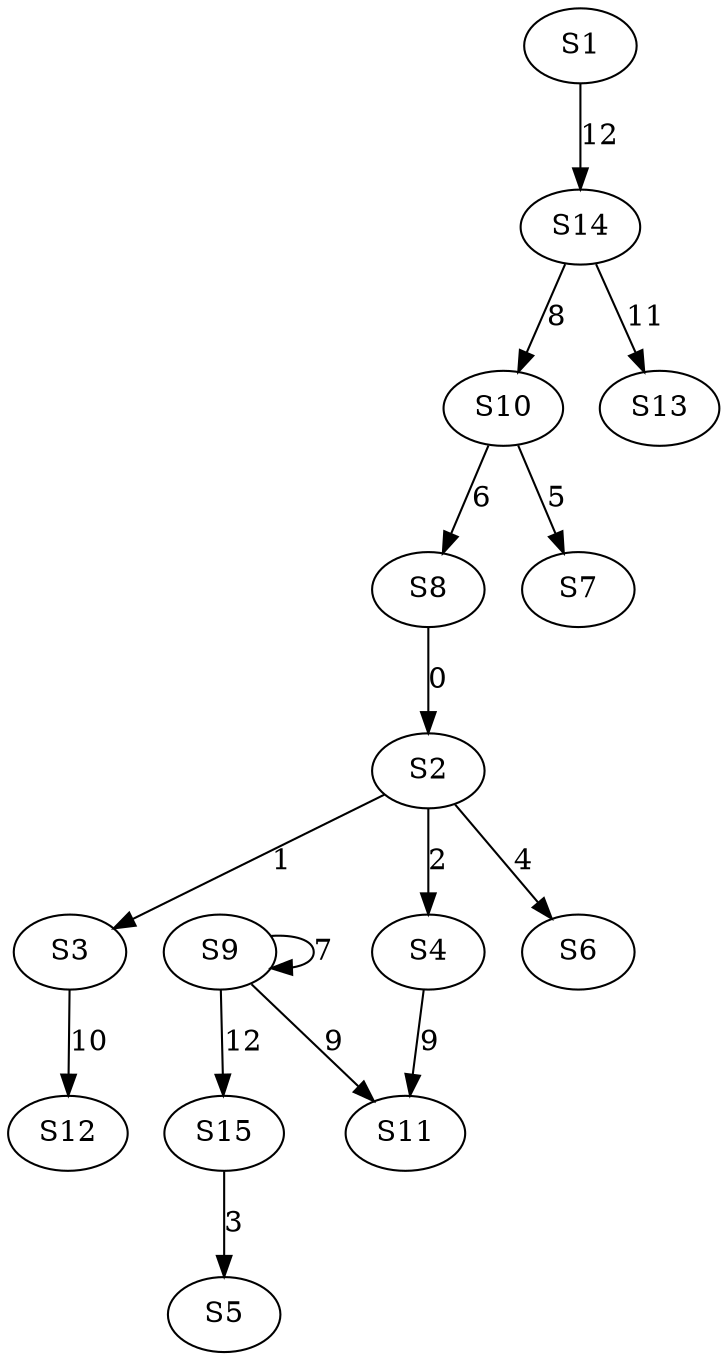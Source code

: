 strict digraph {
	S8 -> S2 [ label = 0 ];
	S2 -> S3 [ label = 1 ];
	S2 -> S4 [ label = 2 ];
	S15 -> S5 [ label = 3 ];
	S2 -> S6 [ label = 4 ];
	S10 -> S7 [ label = 5 ];
	S10 -> S8 [ label = 6 ];
	S9 -> S9 [ label = 7 ];
	S14 -> S10 [ label = 8 ];
	S4 -> S11 [ label = 9 ];
	S3 -> S12 [ label = 10 ];
	S14 -> S13 [ label = 11 ];
	S1 -> S14 [ label = 12 ];
	S9 -> S15 [ label = 12 ];
	S9 -> S11 [ label = 9 ];
}
